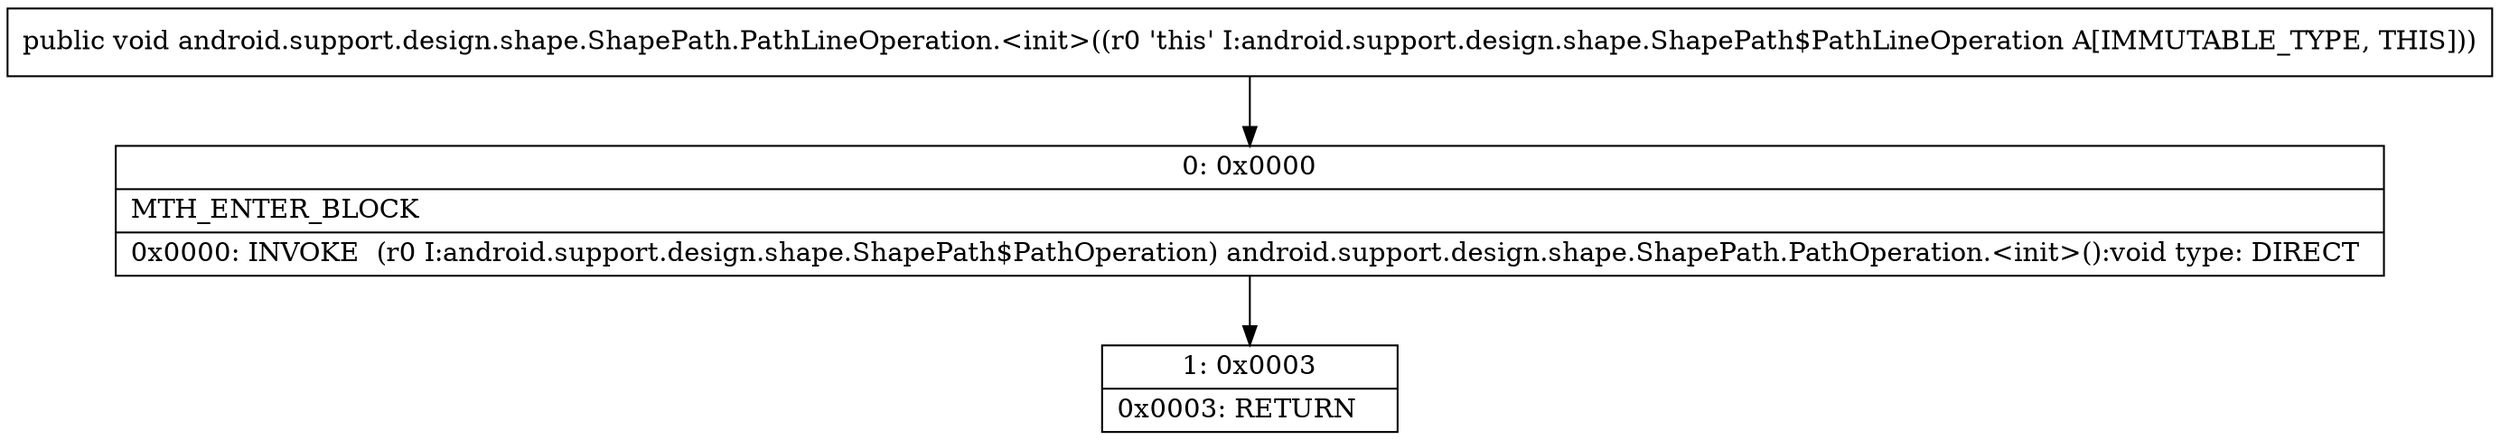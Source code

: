 digraph "CFG forandroid.support.design.shape.ShapePath.PathLineOperation.\<init\>()V" {
Node_0 [shape=record,label="{0\:\ 0x0000|MTH_ENTER_BLOCK\l|0x0000: INVOKE  (r0 I:android.support.design.shape.ShapePath$PathOperation) android.support.design.shape.ShapePath.PathOperation.\<init\>():void type: DIRECT \l}"];
Node_1 [shape=record,label="{1\:\ 0x0003|0x0003: RETURN   \l}"];
MethodNode[shape=record,label="{public void android.support.design.shape.ShapePath.PathLineOperation.\<init\>((r0 'this' I:android.support.design.shape.ShapePath$PathLineOperation A[IMMUTABLE_TYPE, THIS])) }"];
MethodNode -> Node_0;
Node_0 -> Node_1;
}

